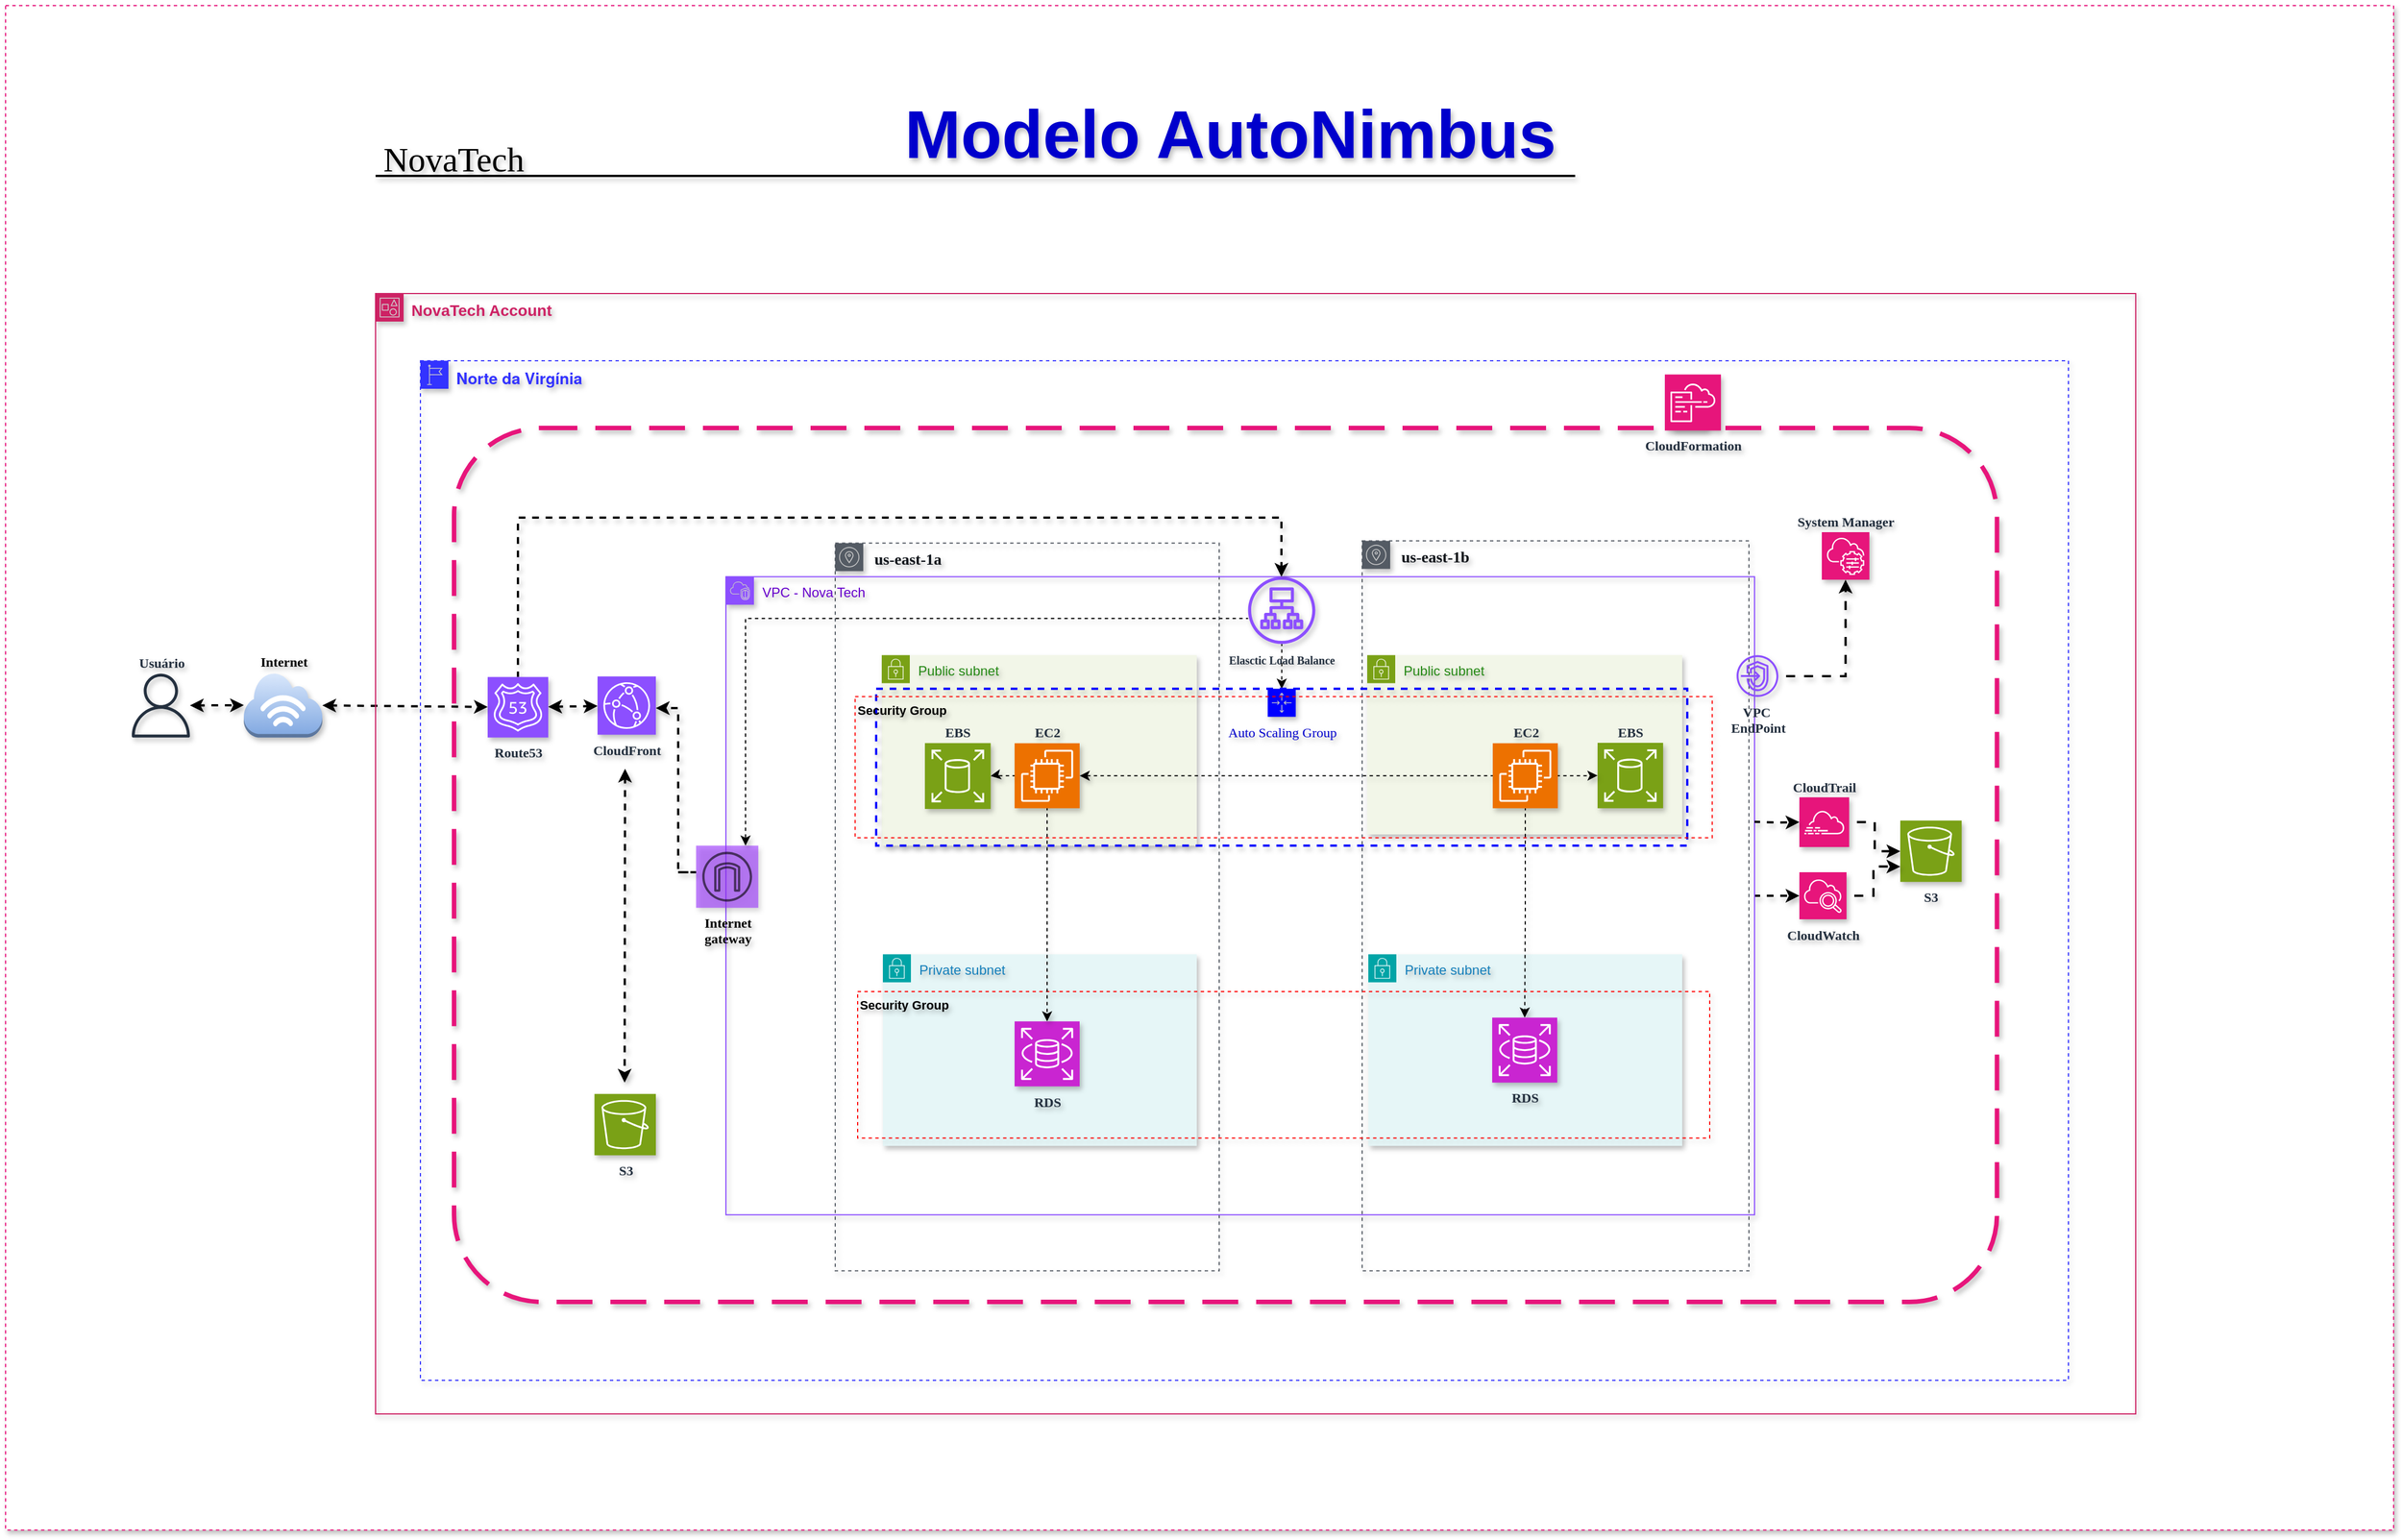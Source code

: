 <mxfile version="26.0.9">
  <diagram id="Ht1M8jgEwFfnCIfOTk4-" name="Page-1">
    <mxGraphModel dx="1687" dy="-129" grid="1" gridSize="10" guides="1" tooltips="1" connect="1" arrows="1" fold="1" page="1" pageScale="1" pageWidth="827" pageHeight="1169" math="0" shadow="0">
      <root>
        <mxCell id="0" />
        <mxCell id="1" parent="0" />
        <mxCell id="PuHp-UbaVivdopMZbCv6-13" value="" style="rounded=0;whiteSpace=wrap;html=1;strokeColor=light-dark(#e7157b, #ff80ee);dashed=1;shadow=1;" parent="1" vertex="1">
          <mxGeometry x="110" y="1283" width="2130" height="1360.63" as="geometry" />
        </mxCell>
        <mxCell id="h-3jt4nef3AlruT54Owm-1" value="" style="group" vertex="1" connectable="0" parent="1">
          <mxGeometry x="510" y="1612.2" width="1376.25" height="827.8" as="geometry" />
        </mxCell>
        <mxCell id="XrAeqB-argbN1hPdSRsz-6" value="" style="rounded=1;arcSize=10;dashed=1;strokeColor=light-dark(#e7157b, #ff96ee);fillColor=none;gradientColor=none;dashPattern=8 4;strokeWidth=4;shadow=1;glass=0;" parent="h-3jt4nef3AlruT54Owm-1" vertex="1">
          <mxGeometry y="47.8" width="1376.25" height="780" as="geometry" />
        </mxCell>
        <mxCell id="PuHp-UbaVivdopMZbCv6-67" value="&lt;b&gt;&lt;font face=&quot;Tahoma&quot;&gt;CloudFormation&lt;/font&gt;&lt;/b&gt;" style="sketch=0;points=[[0,0,0],[0.25,0,0],[0.5,0,0],[0.75,0,0],[1,0,0],[0,1,0],[0.25,1,0],[0.5,1,0],[0.75,1,0],[1,1,0],[0,0.25,0],[0,0.5,0],[0,0.75,0],[1,0.25,0],[1,0.5,0],[1,0.75,0]];points=[[0,0,0],[0.25,0,0],[0.5,0,0],[0.75,0,0],[1,0,0],[0,1,0],[0.25,1,0],[0.5,1,0],[0.75,1,0],[1,1,0],[0,0.25,0],[0,0.5,0],[0,0.75,0],[1,0.25,0],[1,0.5,0],[1,0.75,0]];outlineConnect=0;fontColor=#232F3E;fillColor=#E7157B;strokeColor=#ffffff;dashed=0;verticalLabelPosition=bottom;verticalAlign=top;align=center;html=1;fontSize=12;fontStyle=0;aspect=fixed;shape=mxgraph.aws4.resourceIcon;resIcon=mxgraph.aws4.cloudformation;textShadow=1;shadow=1;" parent="h-3jt4nef3AlruT54Owm-1" vertex="1">
          <mxGeometry x="1080" width="50" height="50" as="geometry" />
        </mxCell>
        <mxCell id="jZVaUwOg5UY3L9NAnvdq-111" value="" style="edgeStyle=elbowEdgeStyle;rounded=0;orthogonalLoop=1;jettySize=auto;html=1;endArrow=open;endFill=0;strokeColor=#545B64;strokeWidth=2;fontSize=14;" parent="1" edge="1">
          <mxGeometry relative="1" as="geometry">
            <mxPoint x="609" y="418" as="targetPoint" />
          </mxGeometry>
        </mxCell>
        <mxCell id="jZVaUwOg5UY3L9NAnvdq-112" value="" style="edgeStyle=elbowEdgeStyle;rounded=0;orthogonalLoop=1;jettySize=auto;html=1;endArrow=open;endFill=0;strokeColor=#545B64;strokeWidth=2;fontSize=14;" parent="1" edge="1">
          <mxGeometry relative="1" as="geometry">
            <mxPoint x="744.001" y="418" as="targetPoint" />
          </mxGeometry>
        </mxCell>
        <mxCell id="jZVaUwOg5UY3L9NAnvdq-116" value="" style="edgeStyle=elbowEdgeStyle;rounded=0;orthogonalLoop=1;jettySize=auto;html=1;endArrow=open;endFill=0;strokeColor=#545B64;strokeWidth=2;fontSize=14;" parent="1" edge="1">
          <mxGeometry relative="1" as="geometry">
            <mxPoint x="822" y="271.5" as="targetPoint" />
          </mxGeometry>
        </mxCell>
        <mxCell id="jZVaUwOg5UY3L9NAnvdq-117" value="" style="edgeStyle=elbowEdgeStyle;rounded=0;orthogonalLoop=1;jettySize=auto;html=1;endArrow=open;endFill=0;strokeColor=#545B64;strokeWidth=2;fontSize=14;" parent="1" edge="1">
          <mxGeometry relative="1" as="geometry">
            <mxPoint x="1001" y="271.5" as="sourcePoint" />
          </mxGeometry>
        </mxCell>
        <mxCell id="jZVaUwOg5UY3L9NAnvdq-119" value="" style="edgeStyle=elbowEdgeStyle;rounded=0;orthogonalLoop=1;jettySize=auto;html=1;endArrow=open;endFill=0;strokeColor=#545B64;strokeWidth=2;fontSize=14;" parent="1" edge="1">
          <mxGeometry relative="1" as="geometry">
            <Array as="points">
              <mxPoint x="1170" y="232" />
            </Array>
            <mxPoint x="1117.999" y="271.5" as="sourcePoint" />
          </mxGeometry>
        </mxCell>
        <mxCell id="jZVaUwOg5UY3L9NAnvdq-113" value="" style="edgeStyle=elbowEdgeStyle;rounded=0;orthogonalLoop=1;jettySize=auto;html=1;endArrow=open;endFill=0;strokeColor=#545B64;strokeWidth=2;fontSize=14;" parent="1" edge="1">
          <mxGeometry relative="1" as="geometry">
            <mxPoint x="923.0" y="418" as="targetPoint" />
          </mxGeometry>
        </mxCell>
        <mxCell id="jZVaUwOg5UY3L9NAnvdq-114" value="" style="edgeStyle=elbowEdgeStyle;rounded=0;orthogonalLoop=1;jettySize=auto;html=1;endArrow=open;endFill=0;strokeColor=#545B64;strokeWidth=2;fontSize=14;" parent="1" edge="1">
          <mxGeometry relative="1" as="geometry">
            <mxPoint x="1040.001" y="418" as="targetPoint" />
          </mxGeometry>
        </mxCell>
        <mxCell id="jZVaUwOg5UY3L9NAnvdq-115" value="" style="edgeStyle=elbowEdgeStyle;rounded=0;orthogonalLoop=1;jettySize=auto;html=1;endArrow=open;endFill=0;strokeColor=#545B64;strokeWidth=2;fontSize=14;" parent="1" edge="1">
          <mxGeometry relative="1" as="geometry">
            <mxPoint x="961.526" y="310.5" as="targetPoint" />
          </mxGeometry>
        </mxCell>
        <mxCell id="jZVaUwOg5UY3L9NAnvdq-128" value="" style="edgeStyle=elbowEdgeStyle;rounded=0;orthogonalLoop=1;jettySize=auto;html=1;endArrow=open;endFill=0;strokeColor=#545B64;strokeWidth=2;fontSize=14;" parent="1" edge="1">
          <mxGeometry relative="1" as="geometry">
            <mxPoint x="961.526" y="457" as="sourcePoint" />
          </mxGeometry>
        </mxCell>
        <mxCell id="jZVaUwOg5UY3L9NAnvdq-126" value="" style="edgeStyle=elbowEdgeStyle;rounded=0;orthogonalLoop=1;jettySize=auto;html=1;endArrow=open;endFill=0;strokeColor=#545B64;strokeWidth=2;fontSize=14;" parent="1" edge="1">
          <mxGeometry relative="1" as="geometry">
            <Array as="points">
              <mxPoint x="1079" y="602" />
            </Array>
            <mxPoint x="1079" y="457" as="sourcePoint" />
          </mxGeometry>
        </mxCell>
        <mxCell id="-QjtrjUzRDEMRZ5MF8oH-47" value="Modelo AutoNimbus" style="text;html=1;resizable=0;points=[];autosize=1;align=left;verticalAlign=top;spacingTop=-4;fontSize=60;fontStyle=1;labelBackgroundColor=none;fontColor=#0000CC;labelBorderColor=none;textShadow=1;shadow=1;" parent="1" vertex="1">
          <mxGeometry x="910" y="1360" width="560" height="80" as="geometry" />
        </mxCell>
        <mxCell id="-QjtrjUzRDEMRZ5MF8oH-48" value="&lt;span style=&quot;font-size: 23pt; font-family: &amp;quot;Arial Unicode&amp;quot;;&quot;&gt;NovaTech&lt;/span&gt;&lt;span style=&quot;font-size: 23pt; font-family: &amp;quot;Arial Unicode&amp;quot;;&quot;&gt;&lt;/span&gt;" style="text;html=1;resizable=0;points=[];autosize=1;align=left;verticalAlign=top;spacingTop=-4;fontSize=16;labelBackgroundColor=none;textShadow=1;shadow=1;" parent="1" vertex="1">
          <mxGeometry x="444.5" y="1400" width="150" height="40" as="geometry" />
        </mxCell>
        <mxCell id="SCVMTBWpLvtzJIhz15lM-1" value="" style="line;strokeWidth=2;html=1;fontSize=14;labelBackgroundColor=none;textShadow=1;shadow=1;" parent="1" vertex="1">
          <mxGeometry x="440" y="1430" width="1070" height="10" as="geometry" />
        </mxCell>
        <mxCell id="PuHp-UbaVivdopMZbCv6-14" value="" style="edgeStyle=elbowEdgeStyle;rounded=0;orthogonalLoop=1;jettySize=auto;html=1;endArrow=open;endFill=0;strokeColor=#545B64;strokeWidth=2;fontSize=14;shadow=1;" parent="1" edge="1">
          <mxGeometry relative="1" as="geometry">
            <mxPoint x="1598" y="1916.25" as="targetPoint" />
            <mxPoint x="1456.895" y="1968.25" as="sourcePoint" />
          </mxGeometry>
        </mxCell>
        <mxCell id="PuHp-UbaVivdopMZbCv6-15" value="&lt;font face=&quot;Tahoma&quot;&gt;&lt;b&gt;Usuário&lt;/b&gt;&lt;/font&gt;" style="outlineConnect=0;fontColor=#232F3E;gradientColor=none;fillColor=#232F3E;strokeColor=none;dashed=0;verticalLabelPosition=top;verticalAlign=bottom;align=center;html=1;fontSize=12;fontStyle=0;aspect=fixed;pointerEvents=1;shape=mxgraph.aws4.user;labelBackgroundColor=none;textShadow=1;shadow=1;labelPosition=center;" parent="1" vertex="1">
          <mxGeometry x="220" y="1879.25" width="57" height="57" as="geometry" />
        </mxCell>
        <mxCell id="PuHp-UbaVivdopMZbCv6-16" value="&lt;code style=&quot;border-radius: 2px; padding: 0px 3px; color: rgb(15, 20, 26);&quot; class=&quot;code&quot;&gt;&lt;font face=&quot;Tahoma&quot; style=&quot;font-size: 14px;&quot;&gt;&lt;b style=&quot;&quot;&gt;us-east-1a&lt;/b&gt;&lt;/font&gt;&lt;/code&gt;" style="sketch=0;outlineConnect=0;gradientColor=none;html=1;whiteSpace=wrap;fontSize=12;fontStyle=0;shape=mxgraph.aws4.group;grIcon=mxgraph.aws4.group_availability_zone;strokeColor=#545B64;fillColor=none;verticalAlign=top;align=left;spacingLeft=30;fontColor=#545B64;dashed=1;textShadow=1;shadow=1;" parent="1" vertex="1">
          <mxGeometry x="850" y="1762.75" width="342.5" height="649.5" as="geometry" />
        </mxCell>
        <mxCell id="PuHp-UbaVivdopMZbCv6-17" value="&lt;code style=&quot;border-radius: 2px; padding: 0px 3px; color: rgb(15, 20, 26);&quot; class=&quot;code&quot;&gt;&lt;font face=&quot;Tahoma&quot; style=&quot;font-size: 14px;&quot;&gt;&lt;b style=&quot;&quot;&gt;us-east-1b&lt;/b&gt;&lt;/font&gt;&lt;/code&gt;" style="sketch=0;outlineConnect=0;gradientColor=none;html=1;whiteSpace=wrap;fontSize=12;fontStyle=0;shape=mxgraph.aws4.group;grIcon=mxgraph.aws4.group_availability_zone;strokeColor=#545B64;fillColor=none;verticalAlign=top;align=left;spacingLeft=30;fontColor=#545B64;dashed=1;textShadow=1;shadow=1;" parent="1" vertex="1">
          <mxGeometry x="1320" y="1760.75" width="345" height="651.5" as="geometry" />
        </mxCell>
        <mxCell id="PuHp-UbaVivdopMZbCv6-18" value="Public subnet" style="points=[[0,0],[0.25,0],[0.5,0],[0.75,0],[1,0],[1,0.25],[1,0.5],[1,0.75],[1,1],[0.75,1],[0.5,1],[0.25,1],[0,1],[0,0.75],[0,0.5],[0,0.25]];outlineConnect=0;gradientColor=none;html=1;whiteSpace=wrap;fontSize=12;fontStyle=0;container=1;pointerEvents=0;collapsible=0;recursiveResize=0;shape=mxgraph.aws4.group;grIcon=mxgraph.aws4.group_security_group;grStroke=0;strokeColor=#7AA116;fillColor=#F2F6E8;verticalAlign=top;align=left;spacingLeft=30;fontColor=#248814;dashed=0;textShadow=1;shadow=1;" parent="1" vertex="1">
          <mxGeometry x="891.5" y="1862.75" width="281" height="170" as="geometry" />
        </mxCell>
        <mxCell id="PuHp-UbaVivdopMZbCv6-19" value="Public subnet" style="points=[[0,0],[0.25,0],[0.5,0],[0.75,0],[1,0],[1,0.25],[1,0.5],[1,0.75],[1,1],[0.75,1],[0.5,1],[0.25,1],[0,1],[0,0.75],[0,0.5],[0,0.25]];outlineConnect=0;gradientColor=none;html=1;whiteSpace=wrap;fontSize=12;fontStyle=0;container=1;pointerEvents=0;collapsible=0;recursiveResize=0;shape=mxgraph.aws4.group;grIcon=mxgraph.aws4.group_security_group;grStroke=0;strokeColor=#7AA116;fillColor=#F2F6E8;verticalAlign=top;align=left;spacingLeft=30;fontColor=#248814;dashed=0;textShadow=1;shadow=1;" parent="1" vertex="1">
          <mxGeometry x="1324.5" y="1862.75" width="281" height="160" as="geometry" />
        </mxCell>
        <mxCell id="PuHp-UbaVivdopMZbCv6-20" value="Private subnet" style="points=[[0,0],[0.25,0],[0.5,0],[0.75,0],[1,0],[1,0.25],[1,0.5],[1,0.75],[1,1],[0.75,1],[0.5,1],[0.25,1],[0,1],[0,0.75],[0,0.5],[0,0.25]];outlineConnect=0;gradientColor=none;html=1;whiteSpace=wrap;fontSize=12;fontStyle=0;container=1;pointerEvents=0;collapsible=0;recursiveResize=0;shape=mxgraph.aws4.group;grIcon=mxgraph.aws4.group_security_group;grStroke=0;strokeColor=#00A4A6;fillColor=#E6F6F7;verticalAlign=top;align=left;spacingLeft=30;fontColor=#147EBA;dashed=0;textShadow=1;shadow=1;" parent="1" vertex="1">
          <mxGeometry x="892.5" y="2129.75" width="280" height="171" as="geometry" />
        </mxCell>
        <mxCell id="PuHp-UbaVivdopMZbCv6-21" value="Private subnet" style="points=[[0,0],[0.25,0],[0.5,0],[0.75,0],[1,0],[1,0.25],[1,0.5],[1,0.75],[1,1],[0.75,1],[0.5,1],[0.25,1],[0,1],[0,0.75],[0,0.5],[0,0.25]];outlineConnect=0;gradientColor=none;html=1;whiteSpace=wrap;fontSize=12;fontStyle=0;container=1;pointerEvents=0;collapsible=0;recursiveResize=0;shape=mxgraph.aws4.group;grIcon=mxgraph.aws4.group_security_group;grStroke=0;strokeColor=#00A4A6;fillColor=#E6F6F7;verticalAlign=top;align=left;spacingLeft=30;fontColor=#147EBA;dashed=0;textShadow=1;shadow=1;" parent="1" vertex="1">
          <mxGeometry x="1325.5" y="2129.75" width="280" height="171" as="geometry" />
        </mxCell>
        <mxCell id="PuHp-UbaVivdopMZbCv6-22" value="&lt;span style=&quot;font-family: AmazonEmber, &amp;quot;Helvetica Neue&amp;quot;, Helvetica, Arial, sans-serif; font-size: 14px;&quot;&gt;&lt;b style=&quot;&quot;&gt;&lt;font style=&quot;color: rgb(51, 51, 255);&quot;&gt;Norte da Virgínia&lt;/font&gt;&lt;/b&gt;&lt;/span&gt;" style="points=[[0,0],[0.25,0],[0.5,0],[0.75,0],[1,0],[1,0.25],[1,0.5],[1,0.75],[1,1],[0.75,1],[0.5,1],[0.25,1],[0,1],[0,0.75],[0,0.5],[0,0.25]];outlineConnect=0;gradientColor=none;html=1;whiteSpace=wrap;fontSize=12;fontStyle=0;container=0;pointerEvents=0;collapsible=0;recursiveResize=0;shape=mxgraph.aws4.group;grIcon=mxgraph.aws4.group_region;strokeColor=#3333FF;fillColor=none;verticalAlign=top;align=left;spacingLeft=30;fontColor=#000000;dashed=1;textShadow=1;shadow=1;" parent="1" vertex="1">
          <mxGeometry x="480" y="1600" width="1470" height="910" as="geometry" />
        </mxCell>
        <mxCell id="9QeZETfzoEPUiumSm1vV-5" style="edgeStyle=orthogonalEdgeStyle;rounded=0;orthogonalLoop=1;jettySize=auto;html=1;strokeWidth=2;jumpStyle=none;dashed=1;flowAnimation=1;shadow=1;" parent="1" source="PuHp-UbaVivdopMZbCv6-23" target="PuHp-UbaVivdopMZbCv6-56" edge="1">
          <mxGeometry relative="1" as="geometry" />
        </mxCell>
        <mxCell id="PuHp-UbaVivdopMZbCv6-23" value="&lt;font style=&quot;color: rgb(102, 0, 204);&quot;&gt;VPC - Nova Tech&lt;/font&gt;" style="points=[[0,0],[0.25,0],[0.5,0],[0.75,0],[1,0],[1,0.25],[1,0.5],[1,0.75],[1,1],[0.75,1],[0.5,1],[0.25,1],[0,1],[0,0.75],[0,0.5],[0,0.25]];outlineConnect=0;gradientColor=none;html=1;whiteSpace=wrap;fontSize=12;fontStyle=0;container=0;pointerEvents=0;collapsible=0;recursiveResize=0;shape=mxgraph.aws4.group;grIcon=mxgraph.aws4.group_vpc2;strokeColor=#8C4FFF;fillColor=none;verticalAlign=top;align=left;spacingLeft=30;fontColor=#AAB7B8;dashed=0;textShadow=1;shadow=1;" parent="1" vertex="1">
          <mxGeometry x="752.5" y="1792.75" width="917.5" height="569.5" as="geometry" />
        </mxCell>
        <mxCell id="PuHp-UbaVivdopMZbCv6-24" value="&lt;b&gt;&lt;font face=&quot;Tahoma&quot;&gt;Internet&lt;br&gt;gateway&lt;/font&gt;&lt;/b&gt;" style="sketch=0;outlineConnect=0;dashed=0;verticalLabelPosition=bottom;verticalAlign=top;align=center;html=1;fontSize=12;fontStyle=0;aspect=fixed;shape=mxgraph.aws4.resourceIcon;resIcon=mxgraph.aws4.internet_gateway;strokeColor=default;fillColor=#9933FF;opacity=60;shadow=1;textShadow=1;" parent="1" vertex="1">
          <mxGeometry x="725.88" y="2032.75" width="55.5" height="55.5" as="geometry" />
        </mxCell>
        <mxCell id="PuHp-UbaVivdopMZbCv6-25" style="edgeStyle=orthogonalEdgeStyle;rounded=0;orthogonalLoop=1;jettySize=auto;html=1;dashed=1;flowAnimation=1;shadow=1;textShadow=1;" parent="1" source="PuHp-UbaVivdopMZbCv6-26" target="PuHp-UbaVivdopMZbCv6-36" edge="1">
          <mxGeometry relative="1" as="geometry" />
        </mxCell>
        <mxCell id="B8ns9bhUqUbwmN-yFVYx-8" style="edgeStyle=orthogonalEdgeStyle;rounded=0;orthogonalLoop=1;jettySize=auto;html=1;dashed=1;flowAnimation=1;shadow=1;" parent="1" source="PuHp-UbaVivdopMZbCv6-26" target="PuHp-UbaVivdopMZbCv6-24" edge="1">
          <mxGeometry relative="1" as="geometry">
            <Array as="points">
              <mxPoint x="770" y="1830" />
            </Array>
          </mxGeometry>
        </mxCell>
        <mxCell id="PuHp-UbaVivdopMZbCv6-26" value="&lt;font style=&quot;font-size: 10px;&quot; face=&quot;Tahoma&quot;&gt;&lt;b&gt;Elasctic Load Balance&lt;/b&gt;&lt;/font&gt;" style="outlineConnect=0;fontColor=#232F3E;gradientColor=none;fillColor=#8C4FFF;strokeColor=none;dashed=0;verticalLabelPosition=bottom;verticalAlign=top;align=center;html=1;fontSize=12;fontStyle=0;aspect=fixed;pointerEvents=1;shape=mxgraph.aws4.application_load_balancer;shadow=1;textShadow=1;" parent="1" vertex="1">
          <mxGeometry x="1218.25" y="1792.75" width="60" height="60" as="geometry" />
        </mxCell>
        <mxCell id="XrAeqB-argbN1hPdSRsz-16" style="edgeStyle=orthogonalEdgeStyle;rounded=0;orthogonalLoop=1;jettySize=auto;html=1;dashed=1;flowAnimation=1;shadow=1;" parent="1" source="PuHp-UbaVivdopMZbCv6-34" target="PuHp-UbaVivdopMZbCv6-35" edge="1">
          <mxGeometry relative="1" as="geometry" />
        </mxCell>
        <mxCell id="PuHp-UbaVivdopMZbCv6-34" value="&lt;b&gt;&lt;font face=&quot;Tahoma&quot;&gt;EC2&lt;/font&gt;&lt;/b&gt;" style="sketch=0;points=[[0,0,0],[0.25,0,0],[0.5,0,0],[0.75,0,0],[1,0,0],[0,1,0],[0.25,1,0],[0.5,1,0],[0.75,1,0],[1,1,0],[0,0.25,0],[0,0.5,0],[0,0.75,0],[1,0.25,0],[1,0.5,0],[1,0.75,0]];outlineConnect=0;fontColor=#232F3E;fillColor=#ED7100;strokeColor=#ffffff;dashed=0;verticalLabelPosition=top;verticalAlign=bottom;align=center;html=1;fontSize=12;fontStyle=0;aspect=fixed;shape=mxgraph.aws4.resourceIcon;resIcon=mxgraph.aws4.ec2;textShadow=1;shadow=1;labelPosition=center;" parent="1" vertex="1">
          <mxGeometry x="1436.5" y="1941.41" width="58" height="58" as="geometry" />
        </mxCell>
        <mxCell id="PuHp-UbaVivdopMZbCv6-35" value="&lt;font face=&quot;Tahoma&quot;&gt;&lt;b&gt;RDS&lt;/b&gt;&lt;/font&gt;" style="sketch=0;points=[[0,0,0],[0.25,0,0],[0.5,0,0],[0.75,0,0],[1,0,0],[0,1,0],[0.25,1,0],[0.5,1,0],[0.75,1,0],[1,1,0],[0,0.25,0],[0,0.5,0],[0,0.75,0],[1,0.25,0],[1,0.5,0],[1,0.75,0]];outlineConnect=0;fontColor=#232F3E;fillColor=#C925D1;strokeColor=#ffffff;dashed=0;verticalLabelPosition=bottom;verticalAlign=top;align=center;html=1;fontSize=12;fontStyle=0;aspect=fixed;shape=mxgraph.aws4.resourceIcon;resIcon=mxgraph.aws4.rds;textShadow=1;shadow=1;" parent="1" vertex="1">
          <mxGeometry x="1436" y="2186.25" width="58" height="58" as="geometry" />
        </mxCell>
        <mxCell id="PuHp-UbaVivdopMZbCv6-36" value="&lt;font face=&quot;Tahoma&quot; style=&quot;color: rgb(0, 0, 204);&quot;&gt;Auto Scaling Group&lt;/font&gt;" style="points=[[0,0],[0.25,0],[0.5,0],[0.75,0],[1,0],[1,0.25],[1,0.5],[1,0.75],[1,1],[0.75,1],[0.5,1],[0.25,1],[0,1],[0,0.75],[0,0.5],[0,0.25]];outlineConnect=0;gradientColor=none;html=1;whiteSpace=wrap;fontSize=12;fontStyle=0;container=1;pointerEvents=0;collapsible=0;recursiveResize=0;shape=mxgraph.aws4.groupCenter;grIcon=mxgraph.aws4.group_auto_scaling_group;grStroke=1;strokeColor=light-dark(#0000FF,#D8762E);fillColor=none;verticalAlign=top;align=center;fontColor=#D86613;dashed=1;spacingTop=25;strokeWidth=2;textShadow=1;shadow=1;" parent="1" vertex="1">
          <mxGeometry x="886.5" y="1892.75" width="723.5" height="140" as="geometry" />
        </mxCell>
        <mxCell id="PuHp-UbaVivdopMZbCv6-37" value="&lt;b&gt;&lt;font face=&quot;Tahoma&quot;&gt;EC2&lt;/font&gt;&lt;/b&gt;" style="sketch=0;points=[[0,0,0],[0.25,0,0],[0.5,0,0],[0.75,0,0],[1,0,0],[0,1,0],[0.25,1,0],[0.5,1,0],[0.75,1,0],[1,1,0],[0,0.25,0],[0,0.5,0],[0,0.75,0],[1,0.25,0],[1,0.5,0],[1,0.75,0]];outlineConnect=0;fontColor=#232F3E;fillColor=#ED7100;strokeColor=#ffffff;dashed=0;verticalLabelPosition=top;verticalAlign=bottom;align=center;html=1;fontSize=12;fontStyle=0;aspect=fixed;shape=mxgraph.aws4.resourceIcon;resIcon=mxgraph.aws4.ec2;textShadow=1;shadow=1;labelPosition=center;" parent="PuHp-UbaVivdopMZbCv6-36" vertex="1">
          <mxGeometry x="123.5" y="48.66" width="58" height="58" as="geometry" />
        </mxCell>
        <mxCell id="PuHp-UbaVivdopMZbCv6-39" value="&lt;b&gt;&lt;font face=&quot;Tahoma&quot;&gt;S3&lt;/font&gt;&lt;/b&gt;" style="sketch=0;points=[[0,0,0],[0.25,0,0],[0.5,0,0],[0.75,0,0],[1,0,0],[0,1,0],[0.25,1,0],[0.5,1,0],[0.75,1,0],[1,1,0],[0,0.25,0],[0,0.5,0],[0,0.75,0],[1,0.25,0],[1,0.5,0],[1,0.75,0]];outlineConnect=0;fontColor=#232F3E;fillColor=#7AA116;strokeColor=#ffffff;dashed=0;verticalLabelPosition=bottom;verticalAlign=top;align=center;html=1;fontSize=12;fontStyle=0;aspect=fixed;shape=mxgraph.aws4.resourceIcon;resIcon=mxgraph.aws4.s3;shadow=1;textShadow=1;" parent="1" vertex="1">
          <mxGeometry x="635.25" y="2254.37" width="54.75" height="54.75" as="geometry" />
        </mxCell>
        <mxCell id="hMPqjAbLOD0edde5g4w8-2" style="edgeStyle=orthogonalEdgeStyle;rounded=0;orthogonalLoop=1;jettySize=auto;html=1;flowAnimation=1;dashed=1;strokeWidth=2;shadow=1;" parent="1" source="PuHp-UbaVivdopMZbCv6-41" target="PuHp-UbaVivdopMZbCv6-26" edge="1">
          <mxGeometry relative="1" as="geometry">
            <Array as="points">
              <mxPoint x="567" y="1740" />
              <mxPoint x="1248" y="1740" />
            </Array>
          </mxGeometry>
        </mxCell>
        <mxCell id="PuHp-UbaVivdopMZbCv6-41" value="&lt;font face=&quot;Tahoma&quot;&gt;&lt;b&gt;Route53&lt;/b&gt;&lt;/font&gt;" style="sketch=0;points=[[0,0,0],[0.25,0,0],[0.5,0,0],[0.75,0,0],[1,0,0],[0,1,0],[0.25,1,0],[0.5,1,0],[0.75,1,0],[1,1,0],[0,0.25,0],[0,0.5,0],[0,0.75,0],[1,0.25,0],[1,0.5,0],[1,0.75,0]];outlineConnect=0;fontColor=#232F3E;fillColor=#8C4FFF;strokeColor=#ffffff;dashed=0;verticalLabelPosition=bottom;verticalAlign=top;align=center;html=1;fontSize=12;fontStyle=0;aspect=fixed;shape=mxgraph.aws4.resourceIcon;resIcon=mxgraph.aws4.route_53;shadow=1;textShadow=1;" parent="1" vertex="1">
          <mxGeometry x="540" y="1882.25" width="54" height="54" as="geometry" />
        </mxCell>
        <mxCell id="PuHp-UbaVivdopMZbCv6-42" value="&lt;font face=&quot;Tahoma&quot;&gt;&lt;b&gt;Internet&lt;/b&gt;&lt;/font&gt;" style="outlineConnect=0;dashed=0;verticalLabelPosition=top;verticalAlign=bottom;align=center;html=1;shape=mxgraph.aws3.internet_3;fillColor=#dae8fc;strokeColor=#6c8ebf;gradientColor=#7ea6e0;textShadow=1;shadow=1;labelPosition=center;" parent="1" vertex="1">
          <mxGeometry x="322.5" y="1878.25" width="70" height="58" as="geometry" />
        </mxCell>
        <mxCell id="9QeZETfzoEPUiumSm1vV-15" style="edgeStyle=orthogonalEdgeStyle;rounded=0;orthogonalLoop=1;jettySize=auto;html=1;strokeWidth=2;flowAnimation=1;shadow=1;" parent="1" source="PuHp-UbaVivdopMZbCv6-55" target="9QeZETfzoEPUiumSm1vV-14" edge="1">
          <mxGeometry relative="1" as="geometry" />
        </mxCell>
        <mxCell id="PuHp-UbaVivdopMZbCv6-55" value="&lt;font face=&quot;Tahoma&quot;&gt;&lt;b&gt;CloudTrail&lt;/b&gt;&lt;/font&gt;" style="sketch=0;points=[[0,0,0],[0.25,0,0],[0.5,0,0],[0.75,0,0],[1,0,0],[0,1,0],[0.25,1,0],[0.5,1,0],[0.75,1,0],[1,1,0],[0,0.25,0],[0,0.5,0],[0,0.75,0],[1,0.25,0],[1,0.5,0],[1,0.75,0]];points=[[0,0,0],[0.25,0,0],[0.5,0,0],[0.75,0,0],[1,0,0],[0,1,0],[0.25,1,0],[0.5,1,0],[0.75,1,0],[1,1,0],[0,0.25,0],[0,0.5,0],[0,0.75,0],[1,0.25,0],[1,0.5,0],[1,0.75,0]];outlineConnect=0;fontColor=#232F3E;fillColor=#E7157B;strokeColor=#ffffff;dashed=0;verticalLabelPosition=top;verticalAlign=bottom;align=center;html=1;fontSize=12;fontStyle=0;aspect=fixed;shape=mxgraph.aws4.resourceIcon;resIcon=mxgraph.aws4.cloudtrail;textShadow=1;shadow=1;labelPosition=center;" parent="1" vertex="1">
          <mxGeometry x="1710" y="1989.63" width="44.38" height="44.38" as="geometry" />
        </mxCell>
        <mxCell id="PuHp-UbaVivdopMZbCv6-56" value="&lt;b&gt;&lt;font face=&quot;Tahoma&quot;&gt;CloudWatch&lt;/font&gt;&lt;/b&gt;" style="sketch=0;points=[[0,0,0],[0.25,0,0],[0.5,0,0],[0.75,0,0],[1,0,0],[0,1,0],[0.25,1,0],[0.5,1,0],[0.75,1,0],[1,1,0],[0,0.25,0],[0,0.5,0],[0,0.75,0],[1,0.25,0],[1,0.5,0],[1,0.75,0]];points=[[0,0,0],[0.25,0,0],[0.5,0,0],[0.75,0,0],[1,0,0],[0,1,0],[0.25,1,0],[0.5,1,0],[0.75,1,0],[1,1,0],[0,0.25,0],[0,0.5,0],[0,0.75,0],[1,0.25,0],[1,0.5,0],[1,0.75,0]];outlineConnect=0;fontColor=#232F3E;fillColor=#E7157B;strokeColor=#ffffff;dashed=0;verticalLabelPosition=bottom;verticalAlign=top;align=center;html=1;fontSize=12;fontStyle=0;aspect=fixed;shape=mxgraph.aws4.resourceIcon;resIcon=mxgraph.aws4.cloudwatch_2;textShadow=1;shadow=1;labelPosition=center;" parent="1" vertex="1">
          <mxGeometry x="1710" y="2056.48" width="42.05" height="42.05" as="geometry" />
        </mxCell>
        <mxCell id="PuHp-UbaVivdopMZbCv6-58" value="&lt;b&gt;&lt;font face=&quot;Tahoma&quot;&gt;System Manager&lt;/font&gt;&lt;/b&gt;" style="sketch=0;points=[[0,0,0],[0.25,0,0],[0.5,0,0],[0.75,0,0],[1,0,0],[0,1,0],[0.25,1,0],[0.5,1,0],[0.75,1,0],[1,1,0],[0,0.25,0],[0,0.5,0],[0,0.75,0],[1,0.25,0],[1,0.5,0],[1,0.75,0]];points=[[0,0,0],[0.25,0,0],[0.5,0,0],[0.75,0,0],[1,0,0],[0,1,0],[0.25,1,0],[0.5,1,0],[0.75,1,0],[1,1,0],[0,0.25,0],[0,0.5,0],[0,0.75,0],[1,0.25,0],[1,0.5,0],[1,0.75,0]];outlineConnect=0;fontColor=#232F3E;fillColor=#E7157B;strokeColor=#ffffff;dashed=1;verticalLabelPosition=top;verticalAlign=bottom;align=center;html=1;fontSize=12;fontStyle=0;aspect=fixed;shape=mxgraph.aws4.resourceIcon;resIcon=mxgraph.aws4.systems_manager;strokeWidth=3;dashPattern=8 8;textShadow=1;shadow=1;labelPosition=center;" parent="1" vertex="1">
          <mxGeometry x="1730" y="1753" width="42.42" height="42.42" as="geometry" />
        </mxCell>
        <mxCell id="PuHp-UbaVivdopMZbCv6-59" value="&lt;b&gt;&lt;font face=&quot;Tahoma&quot;&gt;CloudFront&lt;/font&gt;&lt;/b&gt;" style="sketch=0;points=[[0,0,0],[0.25,0,0],[0.5,0,0],[0.75,0,0],[1,0,0],[0,1,0],[0.25,1,0],[0.5,1,0],[0.75,1,0],[1,1,0],[0,0.25,0],[0,0.5,0],[0,0.75,0],[1,0.25,0],[1,0.5,0],[1,0.75,0]];outlineConnect=0;fontColor=#232F3E;fillColor=#8C4FFF;strokeColor=#ffffff;dashed=0;verticalLabelPosition=bottom;verticalAlign=top;align=center;html=1;fontSize=12;fontStyle=0;aspect=fixed;shape=mxgraph.aws4.resourceIcon;resIcon=mxgraph.aws4.cloudfront;shadow=1;textShadow=1;" parent="1" vertex="1">
          <mxGeometry x="638" y="1881.75" width="52" height="52" as="geometry" />
        </mxCell>
        <mxCell id="PuHp-UbaVivdopMZbCv6-60" value="" style="endArrow=classic;startArrow=classic;html=1;rounded=0;dashed=1;flowAnimation=1;strokeWidth=2;textShadow=1;shadow=1;" parent="1" source="PuHp-UbaVivdopMZbCv6-42" target="PuHp-UbaVivdopMZbCv6-41" edge="1">
          <mxGeometry width="50" height="50" relative="1" as="geometry">
            <mxPoint x="462.5" y="1912.75" as="sourcePoint" />
            <mxPoint x="512.5" y="1862.75" as="targetPoint" />
          </mxGeometry>
        </mxCell>
        <mxCell id="PuHp-UbaVivdopMZbCv6-61" value="" style="endArrow=classic;startArrow=classic;html=1;rounded=0;strokeWidth=2;flowAnimation=1;dashed=1;textShadow=1;shadow=1;" parent="1" source="PuHp-UbaVivdopMZbCv6-15" target="PuHp-UbaVivdopMZbCv6-42" edge="1">
          <mxGeometry width="50" height="50" relative="1" as="geometry">
            <mxPoint x="282.5" y="1932.75" as="sourcePoint" />
            <mxPoint x="332.5" y="1882.75" as="targetPoint" />
          </mxGeometry>
        </mxCell>
        <mxCell id="PuHp-UbaVivdopMZbCv6-62" value="" style="endArrow=classic;startArrow=classic;html=1;rounded=0;dashed=1;flowAnimation=1;textShadow=1;shadow=1;strokeWidth=2;" parent="1" source="PuHp-UbaVivdopMZbCv6-41" target="PuHp-UbaVivdopMZbCv6-59" edge="1">
          <mxGeometry width="50" height="50" relative="1" as="geometry">
            <mxPoint x="632.5" y="1942.75" as="sourcePoint" />
            <mxPoint x="682.5" y="1892.75" as="targetPoint" />
          </mxGeometry>
        </mxCell>
        <mxCell id="PuHp-UbaVivdopMZbCv6-63" style="edgeStyle=orthogonalEdgeStyle;rounded=0;orthogonalLoop=1;jettySize=auto;html=1;entryX=1;entryY=0.5;entryDx=0;entryDy=0;entryPerimeter=0;dashed=1;flowAnimation=1;shadow=1;" parent="1" source="PuHp-UbaVivdopMZbCv6-34" target="PuHp-UbaVivdopMZbCv6-37" edge="1">
          <mxGeometry relative="1" as="geometry" />
        </mxCell>
        <mxCell id="PuHp-UbaVivdopMZbCv6-65" value="" style="endArrow=classic;startArrow=classic;html=1;rounded=0;exitX=0.113;exitY=0.358;exitDx=0;exitDy=0;exitPerimeter=0;strokeWidth=2;dashed=1;flowAnimation=1;shadow=1;" parent="1" edge="1">
          <mxGeometry width="50" height="50" relative="1" as="geometry">
            <mxPoint x="662.528" y="1964.11" as="sourcePoint" />
            <mxPoint x="662.15" y="2244.25" as="targetPoint" />
          </mxGeometry>
        </mxCell>
        <mxCell id="PuHp-UbaVivdopMZbCv6-69" value="&lt;b&gt;&lt;font style=&quot;font-size: 14px;&quot;&gt;NovaTech Account&lt;/font&gt;&lt;/b&gt;" style="points=[[0,0],[0.25,0],[0.5,0],[0.75,0],[1,0],[1,0.25],[1,0.5],[1,0.75],[1,1],[0.75,1],[0.5,1],[0.25,1],[0,1],[0,0.75],[0,0.5],[0,0.25]];outlineConnect=0;gradientColor=none;html=1;whiteSpace=wrap;fontSize=12;fontStyle=0;container=0;pointerEvents=0;collapsible=0;recursiveResize=0;shape=mxgraph.aws4.group;grIcon=mxgraph.aws4.group_account;strokeColor=#CD2264;fillColor=none;verticalAlign=top;align=left;spacingLeft=30;fontColor=#CD2264;dashed=0;textShadow=1;shadow=1;" parent="1" vertex="1">
          <mxGeometry x="440" y="1540" width="1570" height="1000" as="geometry" />
        </mxCell>
        <mxCell id="PuHp-UbaVivdopMZbCv6-51" value="&lt;font style=&quot;font-size: 11px;&quot;&gt;&lt;b&gt;Security Group&lt;/b&gt;&lt;/font&gt;" style="fontStyle=0;verticalAlign=top;align=left;spacingTop=-2;fillColor=none;rounded=0;whiteSpace=wrap;html=1;strokeColor=#FF0000;strokeWidth=1;dashed=1;container=1;collapsible=0;expand=0;recursiveResize=0;textShadow=1;shadow=1;" parent="1" vertex="1">
          <mxGeometry x="870" y="2163" width="760" height="130.75" as="geometry" />
        </mxCell>
        <mxCell id="PuHp-UbaVivdopMZbCv6-28" value="&lt;font face=&quot;Tahoma&quot;&gt;&lt;b&gt;RDS&lt;/b&gt;&lt;/font&gt;" style="sketch=0;points=[[0,0,0],[0.25,0,0],[0.5,0,0],[0.75,0,0],[1,0,0],[0,1,0],[0.25,1,0],[0.5,1,0],[0.75,1,0],[1,1,0],[0,0.25,0],[0,0.5,0],[0,0.75,0],[1,0.25,0],[1,0.5,0],[1,0.75,0]];outlineConnect=0;fontColor=#232F3E;fillColor=#C925D1;strokeColor=#ffffff;dashed=0;verticalLabelPosition=bottom;verticalAlign=top;align=center;html=1;fontSize=12;fontStyle=0;aspect=fixed;shape=mxgraph.aws4.resourceIcon;resIcon=mxgraph.aws4.rds;textShadow=1;shadow=1;" parent="1" vertex="1">
          <mxGeometry x="1010" y="2189.63" width="58" height="58" as="geometry" />
        </mxCell>
        <mxCell id="XrAeqB-argbN1hPdSRsz-15" style="edgeStyle=orthogonalEdgeStyle;rounded=0;orthogonalLoop=1;jettySize=auto;html=1;dashed=1;flowAnimation=1;shadow=1;" parent="1" source="PuHp-UbaVivdopMZbCv6-37" target="PuHp-UbaVivdopMZbCv6-28" edge="1">
          <mxGeometry relative="1" as="geometry" />
        </mxCell>
        <mxCell id="xHO_jcufXvqrRbB9spww-1" value="&lt;font style=&quot;font-size: 11px;&quot;&gt;&lt;b&gt;Security Group&lt;/b&gt;&lt;/font&gt;" style="fontStyle=0;verticalAlign=top;align=left;spacingTop=-2;fillColor=none;rounded=0;whiteSpace=wrap;html=1;strokeColor=#FF0000;strokeWidth=1;dashed=1;container=1;collapsible=0;expand=0;recursiveResize=0;textShadow=1;shadow=1;" parent="1" vertex="1">
          <mxGeometry x="867.75" y="1899.75" width="764.5" height="126" as="geometry" />
        </mxCell>
        <mxCell id="B8ns9bhUqUbwmN-yFVYx-15" value="&lt;font face=&quot;Tahoma&quot;&gt;&lt;b&gt;EBS&lt;/b&gt;&lt;/font&gt;" style="sketch=0;points=[[0,0,0],[0.25,0,0],[0.5,0,0],[0.75,0,0],[1,0,0],[0,1,0],[0.25,1,0],[0.5,1,0],[0.75,1,0],[1,1,0],[0,0.25,0],[0,0.5,0],[0,0.75,0],[1,0.25,0],[1,0.5,0],[1,0.75,0]];outlineConnect=0;fontColor=#232F3E;fillColor=#7AA116;strokeColor=#ffffff;dashed=0;verticalLabelPosition=top;verticalAlign=bottom;align=center;html=1;fontSize=12;fontStyle=0;aspect=fixed;shape=mxgraph.aws4.resourceIcon;resIcon=mxgraph.aws4.elastic_block_store;labelPosition=center;shadow=1;" parent="xHO_jcufXvqrRbB9spww-1" vertex="1">
          <mxGeometry x="62.25" y="41.55" width="58.66" height="58.66" as="geometry" />
        </mxCell>
        <mxCell id="9QeZETfzoEPUiumSm1vV-10" style="edgeStyle=orthogonalEdgeStyle;rounded=0;orthogonalLoop=1;jettySize=auto;html=1;dashed=1;flowAnimation=1;shadow=1;strokeWidth=2;" parent="1" edge="1">
          <mxGeometry relative="1" as="geometry">
            <mxPoint x="709.88" y="2056.48" as="sourcePoint" />
            <mxPoint x="690" y="1910" as="targetPoint" />
            <Array as="points">
              <mxPoint x="725.88" y="2056.48" />
              <mxPoint x="709.88" y="2056.48" />
              <mxPoint x="709.88" y="1904.48" />
            </Array>
          </mxGeometry>
        </mxCell>
        <mxCell id="9QeZETfzoEPUiumSm1vV-11" style="edgeStyle=orthogonalEdgeStyle;rounded=0;orthogonalLoop=1;jettySize=auto;html=1;strokeWidth=2;jumpStyle=none;dashed=1;flowAnimation=1;shadow=1;" parent="1" target="PuHp-UbaVivdopMZbCv6-55" edge="1">
          <mxGeometry relative="1" as="geometry">
            <mxPoint x="1670" y="2011.56" as="sourcePoint" />
            <mxPoint x="1710" y="2011.56" as="targetPoint" />
          </mxGeometry>
        </mxCell>
        <mxCell id="9QeZETfzoEPUiumSm1vV-14" value="&lt;b&gt;&lt;font face=&quot;Tahoma&quot;&gt;S3&lt;/font&gt;&lt;/b&gt;" style="sketch=0;points=[[0,0,0],[0.25,0,0],[0.5,0,0],[0.75,0,0],[1,0,0],[0,1,0],[0.25,1,0],[0.5,1,0],[0.75,1,0],[1,1,0],[0,0.25,0],[0,0.5,0],[0,0.75,0],[1,0.25,0],[1,0.5,0],[1,0.75,0]];outlineConnect=0;fontColor=#232F3E;fillColor=#7AA116;strokeColor=#ffffff;dashed=0;verticalLabelPosition=bottom;verticalAlign=top;align=center;html=1;fontSize=12;fontStyle=0;aspect=fixed;shape=mxgraph.aws4.resourceIcon;resIcon=mxgraph.aws4.s3;shadow=1;textShadow=1;" parent="1" vertex="1">
          <mxGeometry x="1800" y="2010.38" width="54.75" height="54.75" as="geometry" />
        </mxCell>
        <mxCell id="9QeZETfzoEPUiumSm1vV-16" style="edgeStyle=orthogonalEdgeStyle;rounded=0;orthogonalLoop=1;jettySize=auto;html=1;entryX=0;entryY=0.75;entryDx=0;entryDy=0;entryPerimeter=0;strokeWidth=2;flowAnimation=1;shadow=1;" parent="1" source="PuHp-UbaVivdopMZbCv6-56" target="9QeZETfzoEPUiumSm1vV-14" edge="1">
          <mxGeometry relative="1" as="geometry" />
        </mxCell>
        <mxCell id="9QeZETfzoEPUiumSm1vV-18" style="edgeStyle=orthogonalEdgeStyle;rounded=0;orthogonalLoop=1;jettySize=auto;html=1;strokeWidth=2;flowAnimation=1;shadow=1;" parent="1" source="9QeZETfzoEPUiumSm1vV-17" target="PuHp-UbaVivdopMZbCv6-58" edge="1">
          <mxGeometry relative="1" as="geometry" />
        </mxCell>
        <mxCell id="9QeZETfzoEPUiumSm1vV-17" value="&lt;font face=&quot;Tahoma&quot;&gt;&lt;b&gt;VPC&amp;nbsp;&lt;/b&gt;&lt;/font&gt;&lt;div&gt;&lt;font face=&quot;Tahoma&quot;&gt;&lt;b&gt;EndPoint&lt;/b&gt;&lt;/font&gt;&lt;/div&gt;" style="sketch=0;outlineConnect=0;fontColor=#232F3E;gradientColor=none;fillColor=#8C4FFF;strokeColor=none;dashed=0;verticalLabelPosition=bottom;verticalAlign=top;align=center;html=1;fontSize=12;fontStyle=0;aspect=fixed;pointerEvents=1;shape=mxgraph.aws4.endpoints;shadow=1;" parent="1" vertex="1">
          <mxGeometry x="1654" y="1862.75" width="37.25" height="37.25" as="geometry" />
        </mxCell>
        <mxCell id="B8ns9bhUqUbwmN-yFVYx-14" value="&lt;font face=&quot;Tahoma&quot;&gt;&lt;b&gt;EBS&lt;/b&gt;&lt;/font&gt;" style="sketch=0;points=[[0,0,0],[0.25,0,0],[0.5,0,0],[0.75,0,0],[1,0,0],[0,1,0],[0.25,1,0],[0.5,1,0],[0.75,1,0],[1,1,0],[0,0.25,0],[0,0.5,0],[0,0.75,0],[1,0.25,0],[1,0.5,0],[1,0.75,0]];outlineConnect=0;fontColor=#232F3E;fillColor=#7AA116;strokeColor=#ffffff;dashed=0;verticalLabelPosition=top;verticalAlign=bottom;align=center;html=1;fontSize=12;fontStyle=0;aspect=fixed;shape=mxgraph.aws4.resourceIcon;resIcon=mxgraph.aws4.elastic_block_store;labelPosition=center;shadow=1;" parent="1" vertex="1">
          <mxGeometry x="1530" y="1940.97" width="58.44" height="58.44" as="geometry" />
        </mxCell>
        <mxCell id="B8ns9bhUqUbwmN-yFVYx-16" style="edgeStyle=orthogonalEdgeStyle;rounded=0;orthogonalLoop=1;jettySize=auto;html=1;entryX=1;entryY=0.5;entryDx=0;entryDy=0;entryPerimeter=0;dashed=1;flowAnimation=1;shadow=1;" parent="1" source="PuHp-UbaVivdopMZbCv6-37" target="B8ns9bhUqUbwmN-yFVYx-15" edge="1">
          <mxGeometry relative="1" as="geometry" />
        </mxCell>
        <mxCell id="B8ns9bhUqUbwmN-yFVYx-21" style="edgeStyle=orthogonalEdgeStyle;rounded=0;orthogonalLoop=1;jettySize=auto;html=1;entryX=0;entryY=0.5;entryDx=0;entryDy=0;entryPerimeter=0;flowAnimation=1;dashed=1;shadow=1;" parent="1" source="PuHp-UbaVivdopMZbCv6-34" target="B8ns9bhUqUbwmN-yFVYx-14" edge="1">
          <mxGeometry relative="1" as="geometry" />
        </mxCell>
      </root>
    </mxGraphModel>
  </diagram>
</mxfile>
